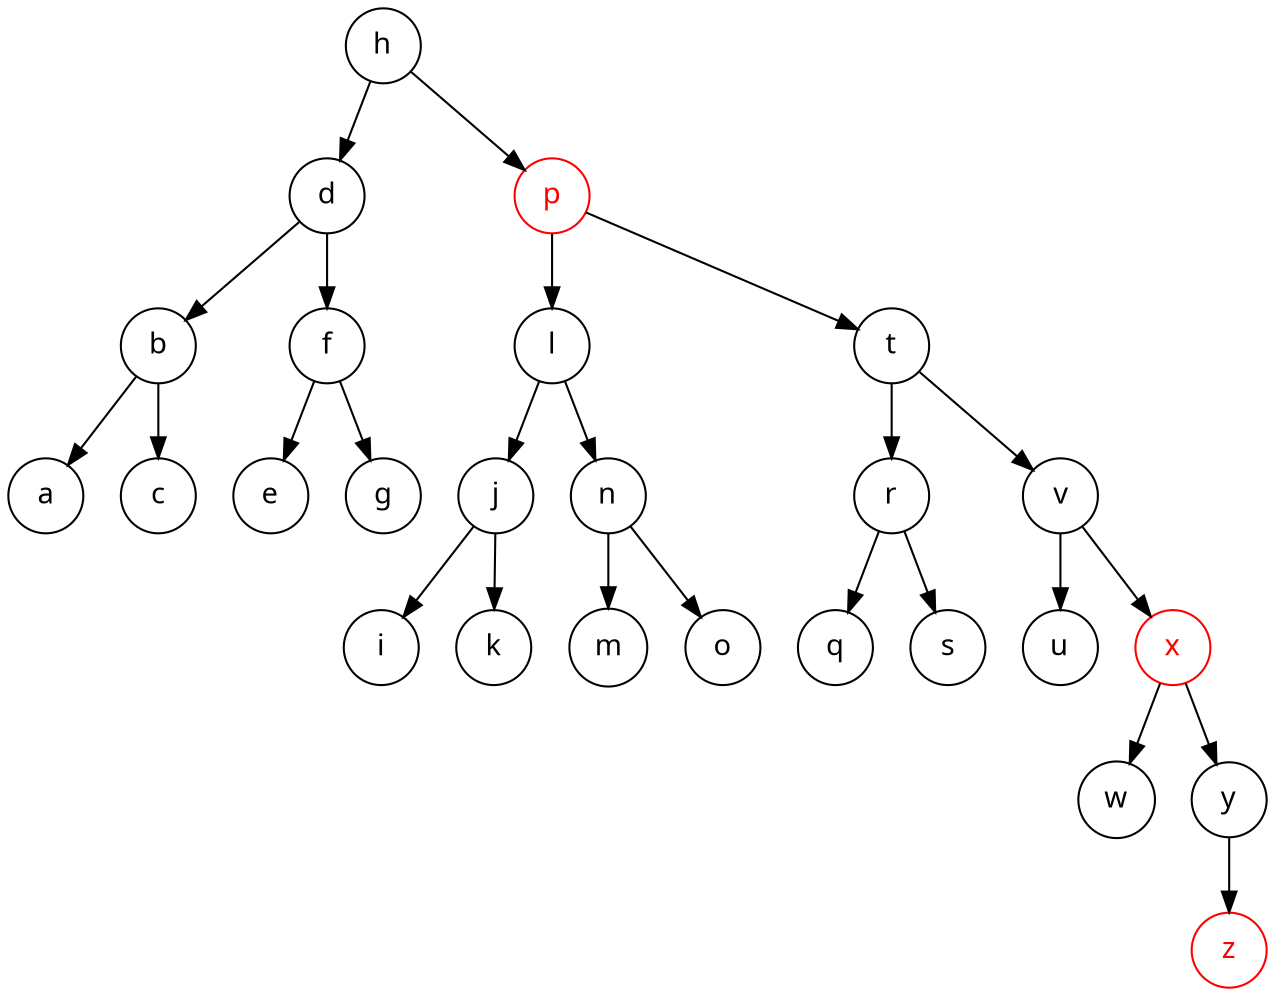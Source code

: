 digraph "arbre" {
node [fontname="DejaVu-Sans", shape=circle]
a [color=black, fontcolor=black]
b [color=black, fontcolor=black]
c [color=black, fontcolor=black]
d [color=black, fontcolor=black]
e [color=black, fontcolor=black]
f [color=black, fontcolor=black]
g [color=black, fontcolor=black]
h [color=black, fontcolor=black]
i [color=black, fontcolor=black]
j [color=black, fontcolor=black]
k [color=black, fontcolor=black]
l [color=black, fontcolor=black]
m [color=black, fontcolor=black]
n [color=black, fontcolor=black]
o [color=black, fontcolor=black]
p [color=red, fontcolor=red]
q [color=black, fontcolor=black]
r [color=black, fontcolor=black]
s [color=black, fontcolor=black]
t [color=black, fontcolor=black]
u [color=black, fontcolor=black]
v [color=black, fontcolor=black]
w [color=black, fontcolor=black]
x [color=red, fontcolor=red]
y [color=black, fontcolor=black]
z [color=red, fontcolor=red]
h -> d
h -> p
d -> b
d -> f
b -> a
b -> c
f -> e
f -> g
p -> l
p -> t
l -> j
l -> n
j -> i
j -> k
n -> m
n -> o
t -> r
t -> v
r -> q
r -> s
v -> u
v -> x
x -> w
x -> y
y -> z
}
